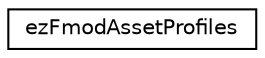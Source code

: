 digraph "Graphical Class Hierarchy"
{
 // LATEX_PDF_SIZE
  edge [fontname="Helvetica",fontsize="10",labelfontname="Helvetica",labelfontsize="10"];
  node [fontname="Helvetica",fontsize="10",shape=record];
  rankdir="LR";
  Node0 [label="ezFmodAssetProfiles",height=0.2,width=0.4,color="black", fillcolor="white", style="filled",URL="$dc/d8c/structez_fmod_asset_profiles.htm",tooltip="All available fmod platform configurations."];
}
